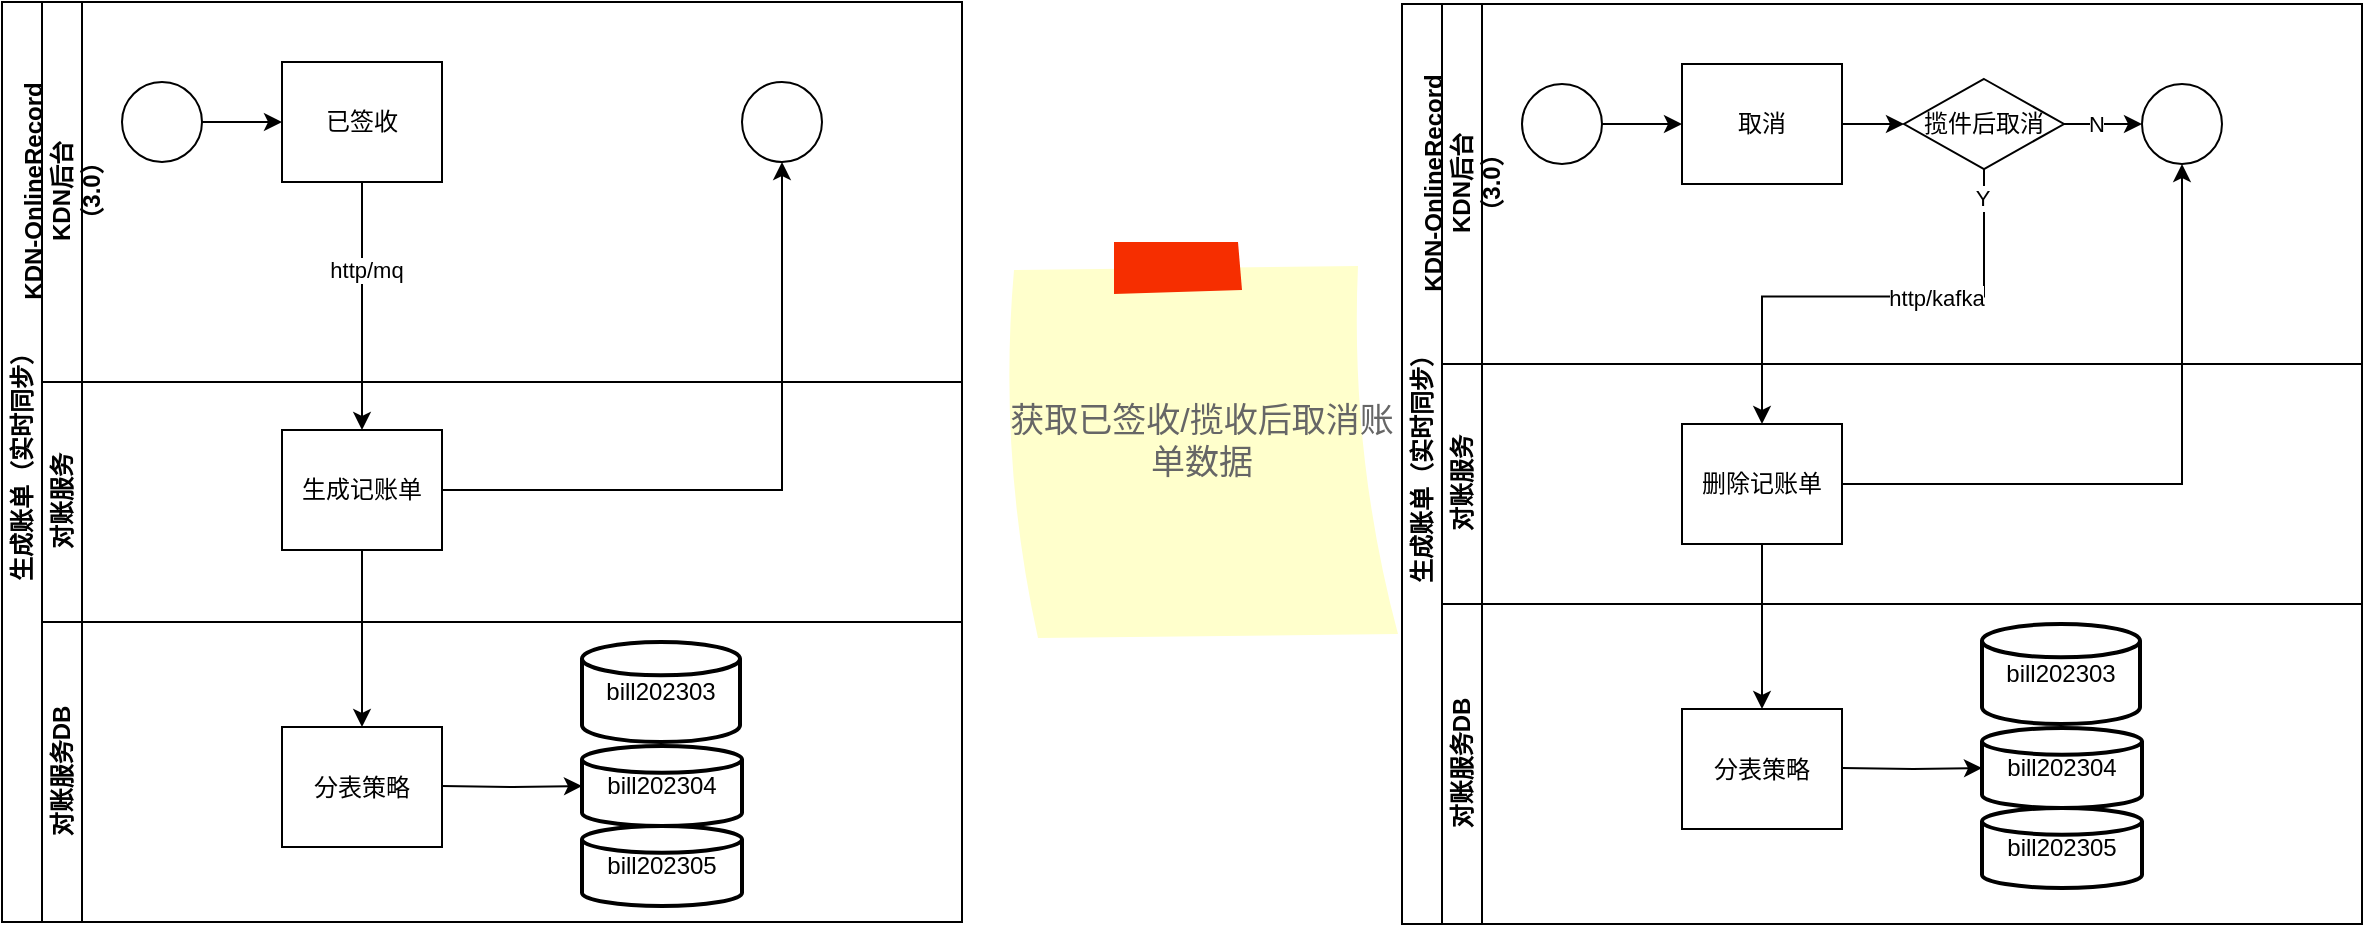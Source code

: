 <mxfile version="21.2.1" type="github" pages="2">
  <diagram id="prtHgNgQTEPvFCAcTncT" name="账单同步">
    <mxGraphModel dx="1341" dy="804" grid="1" gridSize="10" guides="1" tooltips="1" connect="1" arrows="1" fold="1" page="1" pageScale="1" pageWidth="1827" pageHeight="1169" math="0" shadow="0">
      <root>
        <mxCell id="0" />
        <mxCell id="1" parent="0" />
        <mxCell id="dNxyNK7c78bLwvsdeMH5-19" value="生成账单（实时同步）" style="swimlane;html=1;childLayout=stackLayout;resizeParent=1;resizeParentMax=0;horizontal=0;startSize=20;horizontalStack=0;" parent="1" vertex="1">
          <mxGeometry x="120" y="120" width="480" height="460" as="geometry" />
        </mxCell>
        <mxCell id="dNxyNK7c78bLwvsdeMH5-20" value="KDN-OnlineRecord&lt;br&gt;KDN后台&lt;br&gt;（3.0）" style="swimlane;html=1;startSize=20;horizontal=0;" parent="dNxyNK7c78bLwvsdeMH5-19" vertex="1">
          <mxGeometry x="20" width="460" height="190" as="geometry">
            <mxRectangle x="20" width="760" height="60" as="alternateBounds" />
          </mxGeometry>
        </mxCell>
        <mxCell id="dNxyNK7c78bLwvsdeMH5-25" value="" style="edgeStyle=orthogonalEdgeStyle;rounded=0;orthogonalLoop=1;jettySize=auto;html=1;" parent="dNxyNK7c78bLwvsdeMH5-20" source="dNxyNK7c78bLwvsdeMH5-23" target="dNxyNK7c78bLwvsdeMH5-24" edge="1">
          <mxGeometry relative="1" as="geometry" />
        </mxCell>
        <mxCell id="dNxyNK7c78bLwvsdeMH5-23" value="" style="ellipse;whiteSpace=wrap;html=1;" parent="dNxyNK7c78bLwvsdeMH5-20" vertex="1">
          <mxGeometry x="40" y="40" width="40" height="40" as="geometry" />
        </mxCell>
        <mxCell id="dNxyNK7c78bLwvsdeMH5-24" value="已签收" style="rounded=0;whiteSpace=wrap;html=1;fontFamily=Helvetica;fontSize=12;fontColor=#000000;align=center;" parent="dNxyNK7c78bLwvsdeMH5-20" vertex="1">
          <mxGeometry x="120" y="30" width="80" height="60" as="geometry" />
        </mxCell>
        <mxCell id="dNxyNK7c78bLwvsdeMH5-32" value="" style="ellipse;whiteSpace=wrap;html=1;" parent="dNxyNK7c78bLwvsdeMH5-20" vertex="1">
          <mxGeometry x="350" y="40" width="40" height="40" as="geometry" />
        </mxCell>
        <mxCell id="dNxyNK7c78bLwvsdeMH5-21" value="对账服务" style="swimlane;html=1;startSize=20;horizontal=0;" parent="dNxyNK7c78bLwvsdeMH5-19" vertex="1">
          <mxGeometry x="20" y="190" width="460" height="120" as="geometry" />
        </mxCell>
        <mxCell id="dNxyNK7c78bLwvsdeMH5-26" value="生成记账单" style="rounded=0;whiteSpace=wrap;html=1;fontFamily=Helvetica;fontSize=12;fontColor=#000000;align=center;" parent="dNxyNK7c78bLwvsdeMH5-21" vertex="1">
          <mxGeometry x="120" y="24" width="80" height="60" as="geometry" />
        </mxCell>
        <mxCell id="dNxyNK7c78bLwvsdeMH5-22" value="对账服务DB" style="swimlane;html=1;startSize=20;horizontal=0;" parent="dNxyNK7c78bLwvsdeMH5-19" vertex="1">
          <mxGeometry x="20" y="310" width="460" height="150" as="geometry" />
        </mxCell>
        <mxCell id="uPmhdonnpwf8vEVmP7HE-3" value="bill202303" style="strokeWidth=2;html=1;shape=mxgraph.flowchart.database;whiteSpace=wrap;" vertex="1" parent="dNxyNK7c78bLwvsdeMH5-22">
          <mxGeometry x="270" y="10" width="79" height="50" as="geometry" />
        </mxCell>
        <mxCell id="uPmhdonnpwf8vEVmP7HE-6" value="bill202304" style="strokeWidth=2;html=1;shape=mxgraph.flowchart.database;whiteSpace=wrap;" vertex="1" parent="dNxyNK7c78bLwvsdeMH5-22">
          <mxGeometry x="270" y="62" width="80" height="40" as="geometry" />
        </mxCell>
        <mxCell id="uPmhdonnpwf8vEVmP7HE-7" value="bill202305" style="strokeWidth=2;html=1;shape=mxgraph.flowchart.database;whiteSpace=wrap;" vertex="1" parent="dNxyNK7c78bLwvsdeMH5-22">
          <mxGeometry x="270" y="102" width="80" height="40" as="geometry" />
        </mxCell>
        <mxCell id="uPmhdonnpwf8vEVmP7HE-12" value="分表策略" style="rounded=0;whiteSpace=wrap;html=1;fontFamily=Helvetica;fontSize=12;fontColor=#000000;align=center;" vertex="1" parent="dNxyNK7c78bLwvsdeMH5-22">
          <mxGeometry x="120" y="52.5" width="80" height="60" as="geometry" />
        </mxCell>
        <mxCell id="uPmhdonnpwf8vEVmP7HE-14" value="" style="edgeStyle=orthogonalEdgeStyle;rounded=0;orthogonalLoop=1;jettySize=auto;html=1;endArrow=classic;endFill=1;entryX=0;entryY=0.5;entryDx=0;entryDy=0;entryPerimeter=0;" edge="1" parent="dNxyNK7c78bLwvsdeMH5-22" target="uPmhdonnpwf8vEVmP7HE-6">
          <mxGeometry relative="1" as="geometry">
            <mxPoint x="200" y="82" as="sourcePoint" />
            <mxPoint x="240" y="82" as="targetPoint" />
          </mxGeometry>
        </mxCell>
        <mxCell id="uPmhdonnpwf8vEVmP7HE-1" style="edgeStyle=orthogonalEdgeStyle;rounded=0;orthogonalLoop=1;jettySize=auto;html=1;endArrow=classic;endFill=1;entryX=0.5;entryY=0;entryDx=0;entryDy=0;exitX=0.5;exitY=1;exitDx=0;exitDy=0;" edge="1" parent="dNxyNK7c78bLwvsdeMH5-19" source="dNxyNK7c78bLwvsdeMH5-24" target="dNxyNK7c78bLwvsdeMH5-26">
          <mxGeometry relative="1" as="geometry">
            <mxPoint x="310" y="210" as="sourcePoint" />
            <mxPoint x="310" y="270" as="targetPoint" />
          </mxGeometry>
        </mxCell>
        <mxCell id="uPmhdonnpwf8vEVmP7HE-2" value="http/mq" style="edgeLabel;html=1;align=center;verticalAlign=middle;resizable=0;points=[];" vertex="1" connectable="0" parent="uPmhdonnpwf8vEVmP7HE-1">
          <mxGeometry x="-0.292" y="2" relative="1" as="geometry">
            <mxPoint as="offset" />
          </mxGeometry>
        </mxCell>
        <mxCell id="uPmhdonnpwf8vEVmP7HE-13" value="" style="edgeStyle=orthogonalEdgeStyle;rounded=0;orthogonalLoop=1;jettySize=auto;html=1;endArrow=classic;endFill=1;exitX=0.5;exitY=1;exitDx=0;exitDy=0;entryX=0.5;entryY=0;entryDx=0;entryDy=0;" edge="1" parent="dNxyNK7c78bLwvsdeMH5-19" source="dNxyNK7c78bLwvsdeMH5-26" target="uPmhdonnpwf8vEVmP7HE-12">
          <mxGeometry relative="1" as="geometry">
            <mxPoint x="170" y="290" as="sourcePoint" />
            <mxPoint x="230" y="290" as="targetPoint" />
            <Array as="points" />
          </mxGeometry>
        </mxCell>
        <mxCell id="dNxyNK7c78bLwvsdeMH5-29" value="" style="edgeStyle=orthogonalEdgeStyle;rounded=0;orthogonalLoop=1;jettySize=auto;html=1;endArrow=classic;endFill=1;entryX=0.5;entryY=1;entryDx=0;entryDy=0;" parent="dNxyNK7c78bLwvsdeMH5-19" source="dNxyNK7c78bLwvsdeMH5-26" target="dNxyNK7c78bLwvsdeMH5-32" edge="1">
          <mxGeometry relative="1" as="geometry">
            <mxPoint x="280" y="244" as="targetPoint" />
          </mxGeometry>
        </mxCell>
        <mxCell id="uPmhdonnpwf8vEVmP7HE-37" value="生成账单（实时同步）" style="swimlane;html=1;childLayout=stackLayout;resizeParent=1;resizeParentMax=0;horizontal=0;startSize=20;horizontalStack=0;" vertex="1" parent="1">
          <mxGeometry x="820" y="121" width="480" height="460" as="geometry" />
        </mxCell>
        <mxCell id="uPmhdonnpwf8vEVmP7HE-38" value="KDN-OnlineRecord&lt;br&gt;KDN后台&lt;br&gt;（3.0）" style="swimlane;html=1;startSize=20;horizontal=0;" vertex="1" parent="uPmhdonnpwf8vEVmP7HE-37">
          <mxGeometry x="20" width="460" height="180" as="geometry">
            <mxRectangle x="20" width="760" height="60" as="alternateBounds" />
          </mxGeometry>
        </mxCell>
        <mxCell id="uPmhdonnpwf8vEVmP7HE-39" value="" style="edgeStyle=orthogonalEdgeStyle;rounded=0;orthogonalLoop=1;jettySize=auto;html=1;" edge="1" parent="uPmhdonnpwf8vEVmP7HE-38" source="uPmhdonnpwf8vEVmP7HE-40" target="uPmhdonnpwf8vEVmP7HE-41">
          <mxGeometry relative="1" as="geometry" />
        </mxCell>
        <mxCell id="uPmhdonnpwf8vEVmP7HE-40" value="" style="ellipse;whiteSpace=wrap;html=1;" vertex="1" parent="uPmhdonnpwf8vEVmP7HE-38">
          <mxGeometry x="40" y="40" width="40" height="40" as="geometry" />
        </mxCell>
        <mxCell id="uPmhdonnpwf8vEVmP7HE-56" value="" style="edgeStyle=orthogonalEdgeStyle;rounded=0;orthogonalLoop=1;jettySize=auto;html=1;" edge="1" parent="uPmhdonnpwf8vEVmP7HE-38" source="uPmhdonnpwf8vEVmP7HE-41" target="uPmhdonnpwf8vEVmP7HE-55">
          <mxGeometry relative="1" as="geometry" />
        </mxCell>
        <mxCell id="uPmhdonnpwf8vEVmP7HE-41" value="取消" style="rounded=0;whiteSpace=wrap;html=1;fontFamily=Helvetica;fontSize=12;fontColor=#000000;align=center;" vertex="1" parent="uPmhdonnpwf8vEVmP7HE-38">
          <mxGeometry x="120" y="30" width="80" height="60" as="geometry" />
        </mxCell>
        <mxCell id="uPmhdonnpwf8vEVmP7HE-42" value="" style="ellipse;whiteSpace=wrap;html=1;" vertex="1" parent="uPmhdonnpwf8vEVmP7HE-38">
          <mxGeometry x="350" y="40" width="40" height="40" as="geometry" />
        </mxCell>
        <mxCell id="uPmhdonnpwf8vEVmP7HE-61" style="edgeStyle=orthogonalEdgeStyle;rounded=0;orthogonalLoop=1;jettySize=auto;html=1;exitX=1;exitY=0.5;exitDx=0;exitDy=0;entryX=0;entryY=0.5;entryDx=0;entryDy=0;" edge="1" parent="uPmhdonnpwf8vEVmP7HE-38" source="uPmhdonnpwf8vEVmP7HE-55" target="uPmhdonnpwf8vEVmP7HE-42">
          <mxGeometry relative="1" as="geometry" />
        </mxCell>
        <mxCell id="uPmhdonnpwf8vEVmP7HE-63" value="N" style="edgeLabel;html=1;align=center;verticalAlign=middle;resizable=0;points=[];" vertex="1" connectable="0" parent="uPmhdonnpwf8vEVmP7HE-61">
          <mxGeometry x="-0.2" relative="1" as="geometry">
            <mxPoint as="offset" />
          </mxGeometry>
        </mxCell>
        <mxCell id="uPmhdonnpwf8vEVmP7HE-55" value="揽件后取消" style="rhombus;whiteSpace=wrap;html=1;fontColor=#000000;rounded=0;" vertex="1" parent="uPmhdonnpwf8vEVmP7HE-38">
          <mxGeometry x="231" y="37.5" width="80" height="45" as="geometry" />
        </mxCell>
        <mxCell id="uPmhdonnpwf8vEVmP7HE-43" value="对账服务" style="swimlane;html=1;startSize=20;horizontal=0;" vertex="1" parent="uPmhdonnpwf8vEVmP7HE-37">
          <mxGeometry x="20" y="180" width="460" height="120" as="geometry" />
        </mxCell>
        <mxCell id="uPmhdonnpwf8vEVmP7HE-44" value="删除记账单" style="rounded=0;whiteSpace=wrap;html=1;fontFamily=Helvetica;fontSize=12;fontColor=#000000;align=center;" vertex="1" parent="uPmhdonnpwf8vEVmP7HE-43">
          <mxGeometry x="120" y="30" width="80" height="60" as="geometry" />
        </mxCell>
        <mxCell id="uPmhdonnpwf8vEVmP7HE-45" value="对账服务DB" style="swimlane;html=1;startSize=20;horizontal=0;" vertex="1" parent="uPmhdonnpwf8vEVmP7HE-37">
          <mxGeometry x="20" y="300" width="460" height="160" as="geometry" />
        </mxCell>
        <mxCell id="uPmhdonnpwf8vEVmP7HE-46" value="bill202303" style="strokeWidth=2;html=1;shape=mxgraph.flowchart.database;whiteSpace=wrap;" vertex="1" parent="uPmhdonnpwf8vEVmP7HE-45">
          <mxGeometry x="270" y="10" width="79" height="50" as="geometry" />
        </mxCell>
        <mxCell id="uPmhdonnpwf8vEVmP7HE-47" value="bill202304" style="strokeWidth=2;html=1;shape=mxgraph.flowchart.database;whiteSpace=wrap;" vertex="1" parent="uPmhdonnpwf8vEVmP7HE-45">
          <mxGeometry x="270" y="62" width="80" height="40" as="geometry" />
        </mxCell>
        <mxCell id="uPmhdonnpwf8vEVmP7HE-48" value="bill202305" style="strokeWidth=2;html=1;shape=mxgraph.flowchart.database;whiteSpace=wrap;" vertex="1" parent="uPmhdonnpwf8vEVmP7HE-45">
          <mxGeometry x="270" y="102" width="80" height="40" as="geometry" />
        </mxCell>
        <mxCell id="uPmhdonnpwf8vEVmP7HE-49" value="分表策略" style="rounded=0;whiteSpace=wrap;html=1;fontFamily=Helvetica;fontSize=12;fontColor=#000000;align=center;" vertex="1" parent="uPmhdonnpwf8vEVmP7HE-45">
          <mxGeometry x="120" y="52.5" width="80" height="60" as="geometry" />
        </mxCell>
        <mxCell id="uPmhdonnpwf8vEVmP7HE-50" value="" style="edgeStyle=orthogonalEdgeStyle;rounded=0;orthogonalLoop=1;jettySize=auto;html=1;endArrow=classic;endFill=1;entryX=0;entryY=0.5;entryDx=0;entryDy=0;entryPerimeter=0;" edge="1" parent="uPmhdonnpwf8vEVmP7HE-45" target="uPmhdonnpwf8vEVmP7HE-47">
          <mxGeometry relative="1" as="geometry">
            <mxPoint x="200" y="82" as="sourcePoint" />
            <mxPoint x="240" y="82" as="targetPoint" />
          </mxGeometry>
        </mxCell>
        <mxCell id="uPmhdonnpwf8vEVmP7HE-53" value="" style="edgeStyle=orthogonalEdgeStyle;rounded=0;orthogonalLoop=1;jettySize=auto;html=1;endArrow=classic;endFill=1;exitX=0.5;exitY=1;exitDx=0;exitDy=0;entryX=0.5;entryY=0;entryDx=0;entryDy=0;" edge="1" parent="uPmhdonnpwf8vEVmP7HE-37" source="uPmhdonnpwf8vEVmP7HE-44" target="uPmhdonnpwf8vEVmP7HE-49">
          <mxGeometry relative="1" as="geometry">
            <mxPoint x="170" y="290" as="sourcePoint" />
            <mxPoint x="230" y="290" as="targetPoint" />
            <Array as="points" />
          </mxGeometry>
        </mxCell>
        <mxCell id="uPmhdonnpwf8vEVmP7HE-54" value="" style="edgeStyle=orthogonalEdgeStyle;rounded=0;orthogonalLoop=1;jettySize=auto;html=1;endArrow=classic;endFill=1;entryX=0.5;entryY=1;entryDx=0;entryDy=0;" edge="1" parent="uPmhdonnpwf8vEVmP7HE-37" source="uPmhdonnpwf8vEVmP7HE-44" target="uPmhdonnpwf8vEVmP7HE-42">
          <mxGeometry relative="1" as="geometry">
            <mxPoint x="280" y="244" as="targetPoint" />
          </mxGeometry>
        </mxCell>
        <mxCell id="uPmhdonnpwf8vEVmP7HE-57" style="edgeStyle=orthogonalEdgeStyle;rounded=0;orthogonalLoop=1;jettySize=auto;html=1;exitX=0.5;exitY=1;exitDx=0;exitDy=0;entryX=0.5;entryY=0;entryDx=0;entryDy=0;" edge="1" parent="uPmhdonnpwf8vEVmP7HE-37" source="uPmhdonnpwf8vEVmP7HE-55" target="uPmhdonnpwf8vEVmP7HE-44">
          <mxGeometry relative="1" as="geometry" />
        </mxCell>
        <mxCell id="uPmhdonnpwf8vEVmP7HE-58" value="http/kafka" style="edgeLabel;html=1;align=center;verticalAlign=middle;resizable=0;points=[];" vertex="1" connectable="0" parent="uPmhdonnpwf8vEVmP7HE-57">
          <mxGeometry x="-0.259" relative="1" as="geometry">
            <mxPoint as="offset" />
          </mxGeometry>
        </mxCell>
        <mxCell id="uPmhdonnpwf8vEVmP7HE-64" value="Y" style="edgeLabel;html=1;align=center;verticalAlign=middle;resizable=0;points=[];" vertex="1" connectable="0" parent="uPmhdonnpwf8vEVmP7HE-57">
          <mxGeometry x="-0.883" y="-1" relative="1" as="geometry">
            <mxPoint as="offset" />
          </mxGeometry>
        </mxCell>
        <mxCell id="fFUdgH1w9-OMC9fza62y-1" value="获取已签收/揽收后取消账单数据" style="strokeWidth=1;shadow=0;dashed=0;align=center;html=1;shape=mxgraph.mockup.text.stickyNote2;fontColor=#666666;mainText=;fontSize=17;whiteSpace=wrap;fillColor=#ffffcc;strokeColor=#F62E00;" vertex="1" parent="1">
          <mxGeometry x="620" y="240" width="200" height="200" as="geometry" />
        </mxCell>
      </root>
    </mxGraphModel>
  </diagram>
  <diagram name="批量同步" id="1HKuSVUm4XMBrAjjWWTS">
    <mxGraphModel dx="1341" dy="804" grid="1" gridSize="10" guides="1" tooltips="1" connect="1" arrows="1" fold="1" page="1" pageScale="1" pageWidth="1827" pageHeight="1169" math="0" shadow="0">
      <root>
        <mxCell id="tuBkKpJriEfIXOlk1lql-0" />
        <mxCell id="tuBkKpJriEfIXOlk1lql-1" parent="tuBkKpJriEfIXOlk1lql-0" />
        <mxCell id="tuBkKpJriEfIXOlk1lql-2" value="生成账单（实时同步）" style="swimlane;html=1;childLayout=stackLayout;resizeParent=1;resizeParentMax=0;horizontal=0;startSize=20;horizontalStack=0;" vertex="1" parent="tuBkKpJriEfIXOlk1lql-1">
          <mxGeometry x="120" y="120" width="480" height="550" as="geometry" />
        </mxCell>
        <mxCell id="tuBkKpJriEfIXOlk1lql-3" value="KDN-OnlineRecord&lt;br&gt;KDN后台&lt;br&gt;（3.0）" style="swimlane;html=1;startSize=20;horizontal=0;" vertex="1" parent="tuBkKpJriEfIXOlk1lql-2">
          <mxGeometry x="20" width="460" height="280" as="geometry">
            <mxRectangle x="20" width="760" height="60" as="alternateBounds" />
          </mxGeometry>
        </mxCell>
        <mxCell id="tuBkKpJriEfIXOlk1lql-4" value="" style="edgeStyle=orthogonalEdgeStyle;rounded=0;orthogonalLoop=1;jettySize=auto;html=1;" edge="1" parent="tuBkKpJriEfIXOlk1lql-3" source="tuBkKpJriEfIXOlk1lql-5" target="tuBkKpJriEfIXOlk1lql-6">
          <mxGeometry relative="1" as="geometry" />
        </mxCell>
        <mxCell id="tuBkKpJriEfIXOlk1lql-5" value="" style="ellipse;whiteSpace=wrap;html=1;" vertex="1" parent="tuBkKpJriEfIXOlk1lql-3">
          <mxGeometry x="40" y="40" width="40" height="40" as="geometry" />
        </mxCell>
        <mxCell id="nqFa1gGSp5sG5U1PI1oJ-1" value="" style="edgeStyle=orthogonalEdgeStyle;rounded=0;orthogonalLoop=1;jettySize=auto;html=1;" edge="1" parent="tuBkKpJriEfIXOlk1lql-3" source="tuBkKpJriEfIXOlk1lql-6" target="nqFa1gGSp5sG5U1PI1oJ-0">
          <mxGeometry relative="1" as="geometry" />
        </mxCell>
        <mxCell id="tuBkKpJriEfIXOlk1lql-6" value="生成账单" style="rounded=0;whiteSpace=wrap;html=1;fontFamily=Helvetica;fontSize=12;fontColor=#000000;align=center;" vertex="1" parent="tuBkKpJriEfIXOlk1lql-3">
          <mxGeometry x="120" y="30" width="80" height="60" as="geometry" />
        </mxCell>
        <mxCell id="tuBkKpJriEfIXOlk1lql-7" value="" style="ellipse;whiteSpace=wrap;html=1;" vertex="1" parent="tuBkKpJriEfIXOlk1lql-3">
          <mxGeometry x="350" y="40" width="40" height="40" as="geometry" />
        </mxCell>
        <mxCell id="nqFa1gGSp5sG5U1PI1oJ-0" value="获取已揽件未签收订单（数据分段）" style="whiteSpace=wrap;html=1;fontColor=#000000;rounded=0;" vertex="1" parent="tuBkKpJriEfIXOlk1lql-3">
          <mxGeometry x="120" y="144" width="80" height="60" as="geometry" />
        </mxCell>
        <mxCell id="tuBkKpJriEfIXOlk1lql-8" value="对账服务" style="swimlane;html=1;startSize=20;horizontal=0;" vertex="1" parent="tuBkKpJriEfIXOlk1lql-2">
          <mxGeometry x="20" y="280" width="460" height="120" as="geometry" />
        </mxCell>
        <mxCell id="tuBkKpJriEfIXOlk1lql-9" value="生成记账单" style="rounded=0;whiteSpace=wrap;html=1;fontFamily=Helvetica;fontSize=12;fontColor=#000000;align=center;" vertex="1" parent="tuBkKpJriEfIXOlk1lql-8">
          <mxGeometry x="120" y="24" width="80" height="60" as="geometry" />
        </mxCell>
        <mxCell id="tuBkKpJriEfIXOlk1lql-10" value="对账服务DB" style="swimlane;html=1;startSize=20;horizontal=0;" vertex="1" parent="tuBkKpJriEfIXOlk1lql-2">
          <mxGeometry x="20" y="400" width="460" height="150" as="geometry" />
        </mxCell>
        <mxCell id="tuBkKpJriEfIXOlk1lql-11" value="bill202303" style="strokeWidth=2;html=1;shape=mxgraph.flowchart.database;whiteSpace=wrap;" vertex="1" parent="tuBkKpJriEfIXOlk1lql-10">
          <mxGeometry x="270" y="10" width="79" height="50" as="geometry" />
        </mxCell>
        <mxCell id="tuBkKpJriEfIXOlk1lql-12" value="bill202304" style="strokeWidth=2;html=1;shape=mxgraph.flowchart.database;whiteSpace=wrap;" vertex="1" parent="tuBkKpJriEfIXOlk1lql-10">
          <mxGeometry x="270" y="62" width="80" height="40" as="geometry" />
        </mxCell>
        <mxCell id="tuBkKpJriEfIXOlk1lql-13" value="bill202305" style="strokeWidth=2;html=1;shape=mxgraph.flowchart.database;whiteSpace=wrap;" vertex="1" parent="tuBkKpJriEfIXOlk1lql-10">
          <mxGeometry x="270" y="102" width="80" height="40" as="geometry" />
        </mxCell>
        <mxCell id="tuBkKpJriEfIXOlk1lql-14" value="分表策略" style="rounded=0;whiteSpace=wrap;html=1;fontFamily=Helvetica;fontSize=12;fontColor=#000000;align=center;" vertex="1" parent="tuBkKpJriEfIXOlk1lql-10">
          <mxGeometry x="120" y="52.5" width="80" height="60" as="geometry" />
        </mxCell>
        <mxCell id="tuBkKpJriEfIXOlk1lql-15" value="" style="edgeStyle=orthogonalEdgeStyle;rounded=0;orthogonalLoop=1;jettySize=auto;html=1;endArrow=classic;endFill=1;entryX=0;entryY=0.5;entryDx=0;entryDy=0;entryPerimeter=0;" edge="1" parent="tuBkKpJriEfIXOlk1lql-10" target="tuBkKpJriEfIXOlk1lql-12">
          <mxGeometry relative="1" as="geometry">
            <mxPoint x="200" y="82" as="sourcePoint" />
            <mxPoint x="240" y="82" as="targetPoint" />
          </mxGeometry>
        </mxCell>
        <mxCell id="tuBkKpJriEfIXOlk1lql-16" style="edgeStyle=orthogonalEdgeStyle;rounded=0;orthogonalLoop=1;jettySize=auto;html=1;endArrow=classic;endFill=1;entryX=0.5;entryY=0;entryDx=0;entryDy=0;exitX=0.5;exitY=1;exitDx=0;exitDy=0;" edge="1" parent="tuBkKpJriEfIXOlk1lql-2" source="nqFa1gGSp5sG5U1PI1oJ-0" target="tuBkKpJriEfIXOlk1lql-9">
          <mxGeometry relative="1" as="geometry">
            <mxPoint x="310" y="210" as="sourcePoint" />
            <mxPoint x="310" y="270" as="targetPoint" />
          </mxGeometry>
        </mxCell>
        <mxCell id="tuBkKpJriEfIXOlk1lql-17" value="http/mq" style="edgeLabel;html=1;align=center;verticalAlign=middle;resizable=0;points=[];" vertex="1" connectable="0" parent="tuBkKpJriEfIXOlk1lql-16">
          <mxGeometry x="-0.292" y="2" relative="1" as="geometry">
            <mxPoint as="offset" />
          </mxGeometry>
        </mxCell>
        <mxCell id="tuBkKpJriEfIXOlk1lql-18" value="" style="edgeStyle=orthogonalEdgeStyle;rounded=0;orthogonalLoop=1;jettySize=auto;html=1;endArrow=classic;endFill=1;exitX=0.5;exitY=1;exitDx=0;exitDy=0;entryX=0.5;entryY=0;entryDx=0;entryDy=0;" edge="1" parent="tuBkKpJriEfIXOlk1lql-2" source="tuBkKpJriEfIXOlk1lql-9" target="tuBkKpJriEfIXOlk1lql-14">
          <mxGeometry relative="1" as="geometry">
            <mxPoint x="170" y="290" as="sourcePoint" />
            <mxPoint x="230" y="290" as="targetPoint" />
            <Array as="points" />
          </mxGeometry>
        </mxCell>
        <mxCell id="tuBkKpJriEfIXOlk1lql-19" value="" style="edgeStyle=orthogonalEdgeStyle;rounded=0;orthogonalLoop=1;jettySize=auto;html=1;endArrow=classic;endFill=1;entryX=0.5;entryY=1;entryDx=0;entryDy=0;" edge="1" parent="tuBkKpJriEfIXOlk1lql-2" source="tuBkKpJriEfIXOlk1lql-9" target="tuBkKpJriEfIXOlk1lql-7">
          <mxGeometry relative="1" as="geometry">
            <mxPoint x="280" y="244" as="targetPoint" />
          </mxGeometry>
        </mxCell>
        <mxCell id="nqFa1gGSp5sG5U1PI1oJ-3" value="点击生成账单，将未签收但是要统计在账单里数据拉取到" style="strokeWidth=1;shadow=0;dashed=0;align=center;html=1;shape=mxgraph.mockup.text.stickyNote2;fontColor=#666666;mainText=;fontSize=17;whiteSpace=wrap;fillColor=#ffffcc;strokeColor=#F62E00;" vertex="1" parent="tuBkKpJriEfIXOlk1lql-1">
          <mxGeometry x="660" y="124" width="200" height="200" as="geometry" />
        </mxCell>
      </root>
    </mxGraphModel>
  </diagram>
</mxfile>
